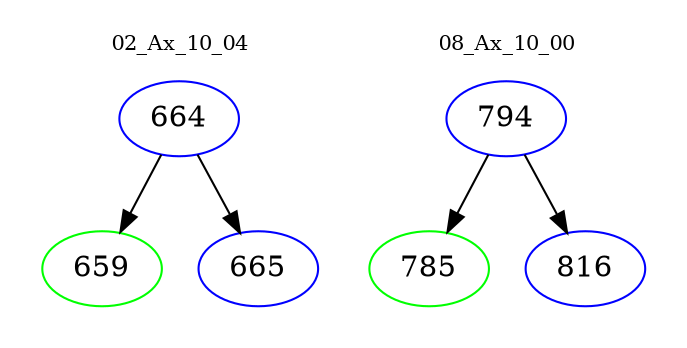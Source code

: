 digraph{
subgraph cluster_0 {
color = white
label = "02_Ax_10_04";
fontsize=10;
T0_664 [label="664", color="blue"]
T0_664 -> T0_659 [color="black"]
T0_659 [label="659", color="green"]
T0_664 -> T0_665 [color="black"]
T0_665 [label="665", color="blue"]
}
subgraph cluster_1 {
color = white
label = "08_Ax_10_00";
fontsize=10;
T1_794 [label="794", color="blue"]
T1_794 -> T1_785 [color="black"]
T1_785 [label="785", color="green"]
T1_794 -> T1_816 [color="black"]
T1_816 [label="816", color="blue"]
}
}
